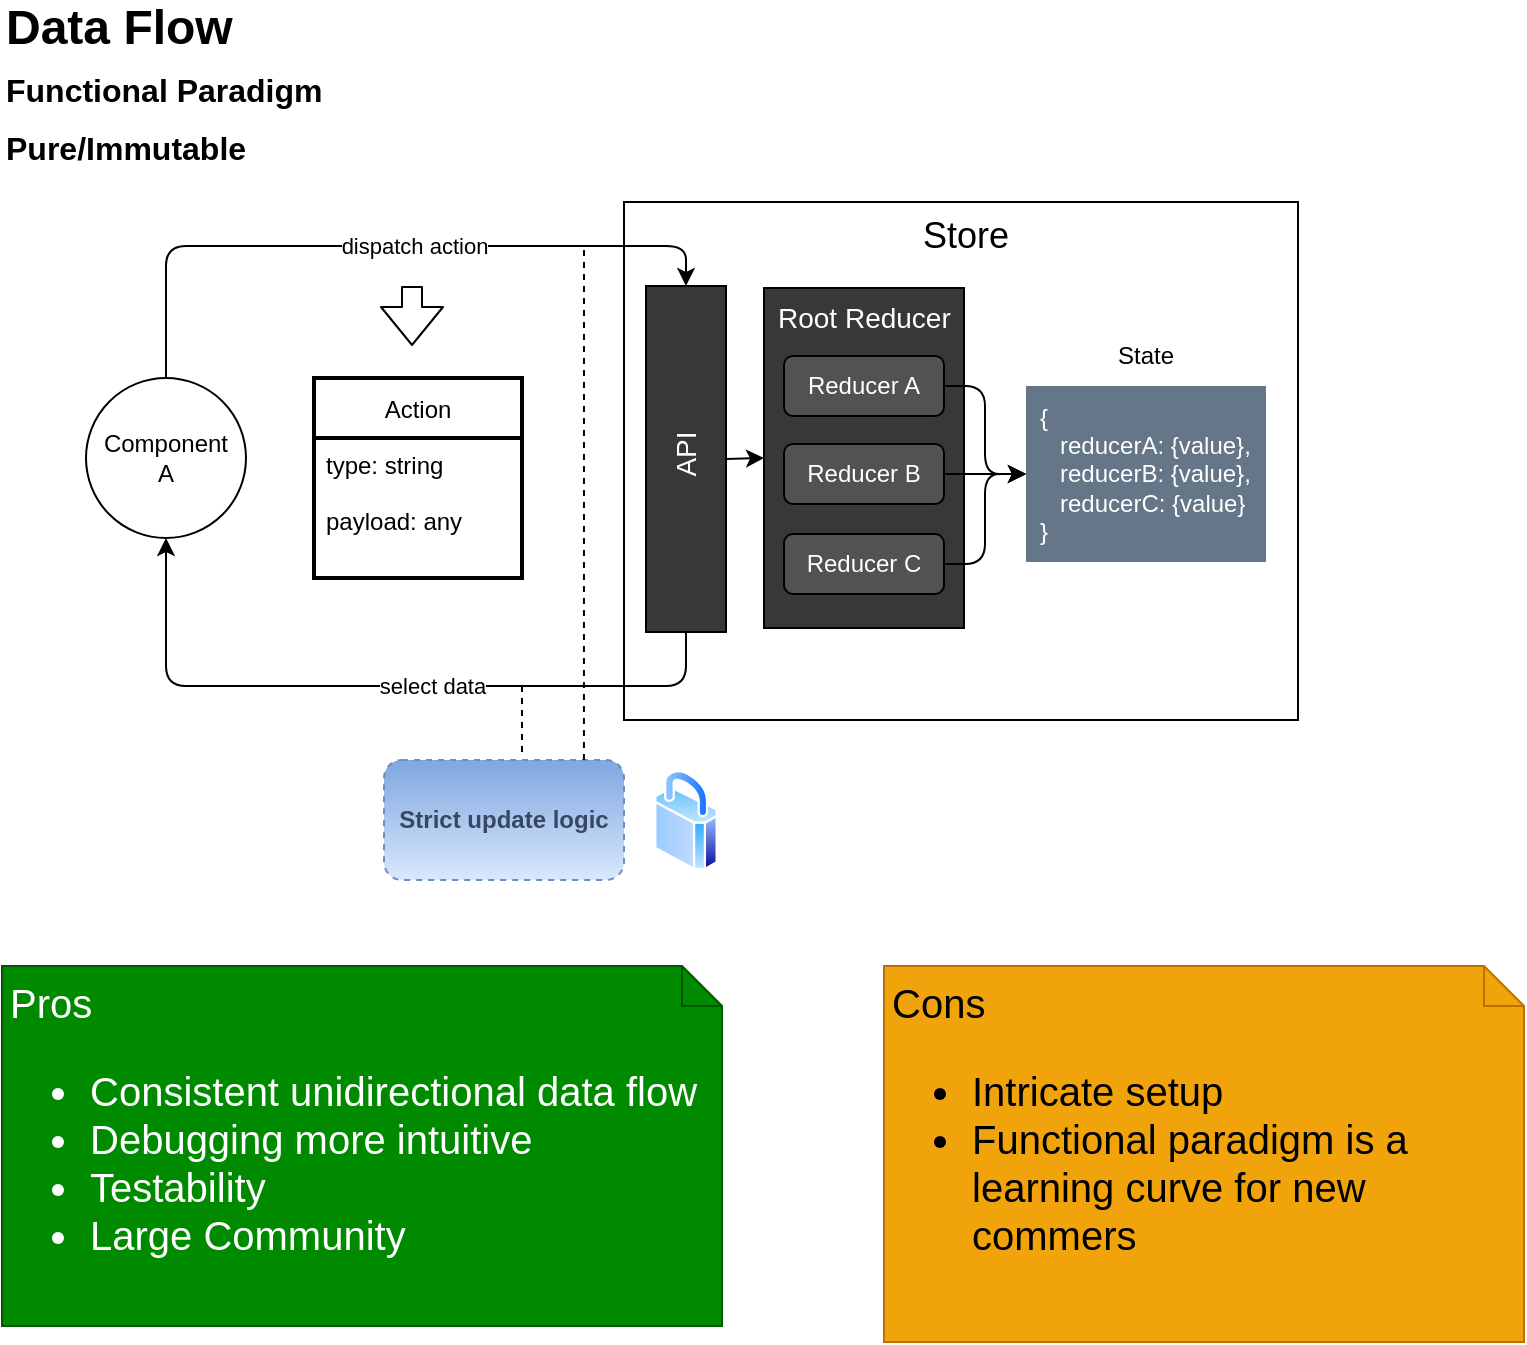 <mxfile>
    <diagram id="MLjUYV26vrEnh2dWWQJz" name="Data Flow">
        <mxGraphModel dx="990" dy="567" grid="1" gridSize="10" guides="1" tooltips="1" connect="1" arrows="1" fold="1" page="1" pageScale="1" pageWidth="850" pageHeight="1100" math="0" shadow="0">
            <root>
                <mxCell id="0"/>
                <mxCell id="1" parent="0"/>
                <mxCell id="JWEOCYFB79Jpy2MCzuBG-1" value="Component&lt;br&gt;A" style="ellipse;whiteSpace=wrap;html=1;aspect=fixed;" parent="1" vertex="1">
                    <mxGeometry x="81" y="226" width="80" height="80" as="geometry"/>
                </mxCell>
                <mxCell id="JWEOCYFB79Jpy2MCzuBG-6" value="Store" style="rounded=0;whiteSpace=wrap;html=1;verticalAlign=top;align=center;spacingLeft=5;fontSize=18;glass=0;shadow=0;sketch=0;" parent="1" vertex="1">
                    <mxGeometry x="350" y="138" width="337" height="259" as="geometry"/>
                </mxCell>
                <mxCell id="JWEOCYFB79Jpy2MCzuBG-9" value="Root Reducer" style="whiteSpace=wrap;html=1;rounded=0;shadow=0;glass=0;sketch=0;fontSize=14;fontColor=#FFFFFF;verticalAlign=top;align=left;spacingLeft=5;fillColor=#383838;" parent="1" vertex="1">
                    <mxGeometry x="420" y="181" width="100" height="170" as="geometry"/>
                </mxCell>
                <mxCell id="JWEOCYFB79Jpy2MCzuBG-17" style="edgeStyle=orthogonalEdgeStyle;html=1;exitX=1;exitY=0.5;exitDx=0;exitDy=0;entryX=0;entryY=0.5;entryDx=0;entryDy=0;fontSize=12;fontColor=#FFFFFF;" parent="1" source="JWEOCYFB79Jpy2MCzuBG-10" target="JWEOCYFB79Jpy2MCzuBG-21" edge="1">
                    <mxGeometry relative="1" as="geometry">
                        <mxPoint x="575" y="274" as="targetPoint"/>
                    </mxGeometry>
                </mxCell>
                <mxCell id="JWEOCYFB79Jpy2MCzuBG-10" value="Reducer A" style="rounded=1;whiteSpace=wrap;html=1;shadow=0;glass=0;sketch=0;fontSize=12;fontColor=#FFFFFF;fillColor=#525252;" parent="1" vertex="1">
                    <mxGeometry x="430" y="215" width="80" height="30" as="geometry"/>
                </mxCell>
                <mxCell id="JWEOCYFB79Jpy2MCzuBG-18" style="edgeStyle=orthogonalEdgeStyle;html=1;exitX=1;exitY=0.5;exitDx=0;exitDy=0;fontSize=12;fontColor=#FFFFFF;entryX=0;entryY=0.5;entryDx=0;entryDy=0;" parent="1" source="JWEOCYFB79Jpy2MCzuBG-11" target="JWEOCYFB79Jpy2MCzuBG-21" edge="1">
                    <mxGeometry relative="1" as="geometry">
                        <mxPoint x="575" y="274" as="targetPoint"/>
                    </mxGeometry>
                </mxCell>
                <mxCell id="JWEOCYFB79Jpy2MCzuBG-11" value="Reducer B" style="rounded=1;whiteSpace=wrap;html=1;shadow=0;glass=0;sketch=0;fontSize=12;fontColor=#FFFFFF;fillColor=#525252;" parent="1" vertex="1">
                    <mxGeometry x="430" y="259" width="80" height="30" as="geometry"/>
                </mxCell>
                <mxCell id="JWEOCYFB79Jpy2MCzuBG-20" style="edgeStyle=orthogonalEdgeStyle;html=1;exitX=1;exitY=0.5;exitDx=0;exitDy=0;entryX=0;entryY=0.5;entryDx=0;entryDy=0;fontSize=12;fontColor=#FFFFFF;" parent="1" source="JWEOCYFB79Jpy2MCzuBG-12" target="JWEOCYFB79Jpy2MCzuBG-21" edge="1">
                    <mxGeometry relative="1" as="geometry">
                        <mxPoint x="575" y="274" as="targetPoint"/>
                    </mxGeometry>
                </mxCell>
                <mxCell id="JWEOCYFB79Jpy2MCzuBG-12" value="Reducer C" style="rounded=1;whiteSpace=wrap;html=1;shadow=0;glass=0;sketch=0;fontSize=12;fontColor=#FFFFFF;fillColor=#525252;" parent="1" vertex="1">
                    <mxGeometry x="430" y="304" width="80" height="30" as="geometry"/>
                </mxCell>
                <mxCell id="JWEOCYFB79Jpy2MCzuBG-21" value="{&lt;br style=&quot;font-size: 12px;&quot;&gt;&lt;div style=&quot;font-size: 12px;&quot;&gt;&lt;span style=&quot;font-size: 12px;&quot;&gt;&amp;nbsp; &amp;nbsp;reducerA: {value},&lt;/span&gt;&lt;/div&gt;&lt;div style=&quot;font-size: 12px;&quot;&gt;&lt;span style=&quot;font-size: 12px;&quot;&gt;&amp;nbsp; &amp;nbsp;reducerB: {value},&lt;/span&gt;&lt;/div&gt;&lt;div style=&quot;font-size: 12px;&quot;&gt;&lt;span style=&quot;font-size: 12px;&quot;&gt;&amp;nbsp; &amp;nbsp;reducerC: {value}&lt;/span&gt;&lt;/div&gt;}" style="text;html=1;strokeColor=none;fillColor=#647687;align=left;verticalAlign=middle;whiteSpace=wrap;rounded=0;shadow=0;glass=0;sketch=0;fontSize=12;fontColor=#ffffff;spacingLeft=5;spacingTop=5;spacingBottom=5;spacingRight=5;" parent="1" vertex="1">
                    <mxGeometry x="551" y="230" width="120" height="88" as="geometry"/>
                </mxCell>
                <mxCell id="5" value="State" style="text;html=1;strokeColor=none;fillColor=none;align=center;verticalAlign=middle;whiteSpace=wrap;rounded=0;fontStyle=0" parent="1" vertex="1">
                    <mxGeometry x="553" y="200" width="116" height="30" as="geometry"/>
                </mxCell>
                <mxCell id="8" style="edgeStyle=none;html=1;exitX=1;exitY=0.5;exitDx=0;exitDy=0;entryX=0;entryY=0.5;entryDx=0;entryDy=0;" parent="1" source="7" target="JWEOCYFB79Jpy2MCzuBG-9" edge="1">
                    <mxGeometry relative="1" as="geometry"/>
                </mxCell>
                <mxCell id="11" value="select data" style="edgeStyle=elbowEdgeStyle;html=1;exitX=0.5;exitY=1;exitDx=0;exitDy=0;entryX=0.5;entryY=1;entryDx=0;entryDy=0;" parent="1" source="7" target="JWEOCYFB79Jpy2MCzuBG-1" edge="1">
                    <mxGeometry x="-0.146" relative="1" as="geometry">
                        <Array as="points">
                            <mxPoint x="224" y="380"/>
                            <mxPoint x="234" y="390"/>
                            <mxPoint x="234" y="410"/>
                        </Array>
                        <mxPoint as="offset"/>
                    </mxGeometry>
                </mxCell>
                <mxCell id="7" value="API" style="whiteSpace=wrap;html=1;rounded=0;shadow=0;glass=0;sketch=0;fontSize=14;fontColor=#FFFFFF;fillColor=#383838;verticalAlign=middle;align=center;spacingLeft=5;horizontal=0;" parent="1" vertex="1">
                    <mxGeometry x="361" y="180" width="40" height="173" as="geometry"/>
                </mxCell>
                <mxCell id="10" value="dispatch action" style="edgeStyle=elbowEdgeStyle;html=1;exitX=0.5;exitY=0;exitDx=0;exitDy=0;entryX=0.5;entryY=0;entryDx=0;entryDy=0;" parent="1" source="JWEOCYFB79Jpy2MCzuBG-1" target="7" edge="1">
                    <mxGeometry x="0.098" relative="1" as="geometry">
                        <Array as="points">
                            <mxPoint x="204" y="160"/>
                            <mxPoint x="121" y="180"/>
                        </Array>
                        <mxPoint as="offset"/>
                    </mxGeometry>
                </mxCell>
                <mxCell id="20" value="Data Flow&lt;br style=&quot;font-size: medium&quot;&gt;&lt;span style=&quot;font-size: medium&quot;&gt;Functional Paradigm&lt;/span&gt;&lt;font size=&quot;3&quot;&gt;&lt;br&gt;Pure/Immutable&lt;br&gt;&lt;/font&gt;" style="text;html=1;strokeColor=none;fillColor=none;align=left;verticalAlign=middle;whiteSpace=wrap;rounded=0;fontSize=24;fontStyle=1" parent="1" vertex="1">
                    <mxGeometry x="39" y="40" width="171" height="80" as="geometry"/>
                </mxCell>
                <mxCell id="AjdaNr7Ja0CUMnRSuS_g-20" value="Action" style="swimlane;childLayout=stackLayout;horizontal=1;startSize=30;horizontalStack=0;rounded=0;fontSize=12;fontStyle=0;strokeWidth=2;resizeParent=0;resizeLast=1;shadow=0;dashed=0;align=center;fillColor=none;" parent="1" vertex="1">
                    <mxGeometry x="195" y="226" width="104" height="100" as="geometry"/>
                </mxCell>
                <mxCell id="AjdaNr7Ja0CUMnRSuS_g-21" value="type: string&#10;&#10;payload: any" style="align=left;spacingLeft=4;fontSize=12;verticalAlign=top;resizable=0;rotatable=0;part=1;fillColor=none;" parent="AjdaNr7Ja0CUMnRSuS_g-20" vertex="1">
                    <mxGeometry y="30" width="104" height="70" as="geometry"/>
                </mxCell>
                <mxCell id="AjdaNr7Ja0CUMnRSuS_g-23" value="" style="shape=flexArrow;endArrow=classic;html=1;fontSize=16;" parent="1" edge="1">
                    <mxGeometry width="50" height="50" relative="1" as="geometry">
                        <mxPoint x="244" y="180" as="sourcePoint"/>
                        <mxPoint x="244" y="210" as="targetPoint"/>
                    </mxGeometry>
                </mxCell>
                <mxCell id="21" value="Strict update logic" style="rounded=1;whiteSpace=wrap;html=1;dashed=1;fillColor=#dae8fc;gradientColor=#7ea6e0;strokeColor=#6c8ebf;gradientDirection=north;fontStyle=1;fontColor=#374861;" parent="1" vertex="1">
                    <mxGeometry x="230" y="417" width="120" height="60" as="geometry"/>
                </mxCell>
                <mxCell id="23" value="" style="endArrow=none;dashed=1;html=1;exitX=0.833;exitY=0;exitDx=0;exitDy=0;exitPerimeter=0;" parent="1" source="21" edge="1">
                    <mxGeometry width="50" height="50" relative="1" as="geometry">
                        <mxPoint x="330" y="230" as="sourcePoint"/>
                        <mxPoint x="330" y="160" as="targetPoint"/>
                    </mxGeometry>
                </mxCell>
                <mxCell id="24" value="" style="endArrow=none;dashed=1;html=1;" parent="1" edge="1">
                    <mxGeometry width="50" height="50" relative="1" as="geometry">
                        <mxPoint x="299" y="413" as="sourcePoint"/>
                        <mxPoint x="299" y="377" as="targetPoint"/>
                    </mxGeometry>
                </mxCell>
                <mxCell id="25" value="" style="aspect=fixed;perimeter=ellipsePerimeter;html=1;align=center;shadow=0;dashed=0;spacingTop=3;image;image=img/lib/active_directory/secure.svg;gradientDirection=north;" parent="1" vertex="1">
                    <mxGeometry x="365" y="422" width="32" height="50" as="geometry"/>
                </mxCell>
                <mxCell id="27" value="Pros&lt;br&gt;&lt;ul&gt;&lt;li&gt;Consistent unidirectional data flow&lt;/li&gt;&lt;li&gt;Debugging more intuitive&lt;/li&gt;&lt;li&gt;Testability&lt;/li&gt;&lt;li&gt;Large Community&lt;/li&gt;&lt;/ul&gt;" style="shape=note;size=20;whiteSpace=wrap;html=1;verticalAlign=top;align=left;spacingLeft=2;fontSize=20;fillColor=#008a00;fontColor=#ffffff;strokeColor=#005700;" vertex="1" parent="1">
                    <mxGeometry x="39" y="520" width="360" height="180" as="geometry"/>
                </mxCell>
                <mxCell id="28" value="Cons&lt;br&gt;&lt;ul&gt;&lt;li&gt;Intricate setup&lt;/li&gt;&lt;li&gt;Functional paradigm is a learning curve for new commers&lt;/li&gt;&lt;/ul&gt;" style="shape=note;size=20;whiteSpace=wrap;html=1;verticalAlign=top;align=left;spacingLeft=2;fontSize=20;fillColor=#f0a30a;fontColor=#000000;strokeColor=#BD7000;" vertex="1" parent="1">
                    <mxGeometry x="480" y="520" width="320" height="188" as="geometry"/>
                </mxCell>
            </root>
        </mxGraphModel>
    </diagram>
    <diagram id="x-lvUOU5s1rNJswKhS6H" name="Synchronous Updates">
        <mxGraphModel dx="990" dy="567" grid="1" gridSize="10" guides="1" tooltips="1" connect="1" arrows="1" fold="1" page="1" pageScale="1" pageWidth="850" pageHeight="1100" math="0" shadow="0">
            <root>
                <mxCell id="MlLDDvsTjBVvQTkLFHCW-0"/>
                <mxCell id="MlLDDvsTjBVvQTkLFHCW-1" parent="MlLDDvsTjBVvQTkLFHCW-0"/>
                <mxCell id="I2KWL4hLY48faDsqfJtE-35" style="edgeStyle=none;html=1;exitX=1;exitY=0.5;exitDx=0;exitDy=0;entryX=0;entryY=0.5;entryDx=0;entryDy=0;fontSize=16;" parent="MlLDDvsTjBVvQTkLFHCW-1" source="MlLDDvsTjBVvQTkLFHCW-2" target="6YGQDI7OUIBMvWeb-7yj-0" edge="1">
                    <mxGeometry relative="1" as="geometry"/>
                </mxCell>
                <mxCell id="MlLDDvsTjBVvQTkLFHCW-2" value="Action" style="swimlane;childLayout=stackLayout;horizontal=1;startSize=30;horizontalStack=0;rounded=0;fontSize=14;fontStyle=0;strokeWidth=2;resizeParent=0;resizeLast=1;shadow=0;dashed=0;align=center;fillColor=none;" parent="MlLDDvsTjBVvQTkLFHCW-1" vertex="1">
                    <mxGeometry x="169" y="130" width="104" height="100" as="geometry"/>
                </mxCell>
                <mxCell id="MlLDDvsTjBVvQTkLFHCW-3" value="type: string&#10;&#10;payload: any" style="align=left;strokeColor=none;fillColor=none;spacingLeft=4;fontSize=14;verticalAlign=top;resizable=0;rotatable=0;part=1;" parent="MlLDDvsTjBVvQTkLFHCW-2" vertex="1">
                    <mxGeometry y="30" width="104" height="70" as="geometry"/>
                </mxCell>
                <mxCell id="I2KWL4hLY48faDsqfJtE-36" style="edgeStyle=none;html=1;exitX=1;exitY=0.5;exitDx=0;exitDy=0;entryX=0;entryY=0.25;entryDx=0;entryDy=0;fontSize=16;" parent="MlLDDvsTjBVvQTkLFHCW-1" source="6YGQDI7OUIBMvWeb-7yj-0" target="I2KWL4hLY48faDsqfJtE-0" edge="1">
                    <mxGeometry relative="1" as="geometry"/>
                </mxCell>
                <mxCell id="6YGQDI7OUIBMvWeb-7yj-0" value="Root Reducer" style="whiteSpace=wrap;html=1;rounded=0;shadow=0;glass=0;sketch=0;fontSize=14;fontColor=#FFFFFF;verticalAlign=top;align=left;spacingLeft=5;fillColor=#383838;" parent="MlLDDvsTjBVvQTkLFHCW-1" vertex="1">
                    <mxGeometry x="376" y="94" width="100" height="170" as="geometry"/>
                </mxCell>
                <mxCell id="6YGQDI7OUIBMvWeb-7yj-1" value="Reducer A" style="rounded=1;whiteSpace=wrap;html=1;shadow=0;glass=0;sketch=0;fontSize=12;fontColor=#FFFFFF;fillColor=#525252;" parent="MlLDDvsTjBVvQTkLFHCW-1" vertex="1">
                    <mxGeometry x="386" y="128" width="80" height="30" as="geometry"/>
                </mxCell>
                <mxCell id="6YGQDI7OUIBMvWeb-7yj-2" value="Reducer B" style="rounded=1;whiteSpace=wrap;html=1;shadow=0;glass=0;sketch=0;fontSize=12;fontColor=#FFFFFF;fillColor=#525252;" parent="MlLDDvsTjBVvQTkLFHCW-1" vertex="1">
                    <mxGeometry x="386" y="172" width="80" height="30" as="geometry"/>
                </mxCell>
                <mxCell id="6YGQDI7OUIBMvWeb-7yj-3" value="Reducer C" style="rounded=1;whiteSpace=wrap;html=1;shadow=0;glass=0;sketch=0;fontSize=12;fontColor=#FFFFFF;fillColor=#525252;" parent="MlLDDvsTjBVvQTkLFHCW-1" vertex="1">
                    <mxGeometry x="386" y="217" width="80" height="30" as="geometry"/>
                </mxCell>
                <mxCell id="I2KWL4hLY48faDsqfJtE-0" value="State" style="shape=parallelogram;html=1;strokeWidth=2;perimeter=parallelogramPerimeter;whiteSpace=wrap;rounded=1;arcSize=12;size=0.23;fontSize=14;fillColor=#647687;fontColor=#ffffff;strokeColor=#314354;" parent="MlLDDvsTjBVvQTkLFHCW-1" vertex="1">
                    <mxGeometry x="576" y="159" width="100" height="60" as="geometry"/>
                </mxCell>
                <mxCell id="I2KWL4hLY48faDsqfJtE-5" value="Synchronous Updates" style="text;html=1;strokeColor=none;fillColor=none;align=left;verticalAlign=middle;whiteSpace=wrap;rounded=0;fontSize=24;" parent="MlLDDvsTjBVvQTkLFHCW-1" vertex="1">
                    <mxGeometry x="40" y="40" width="263" height="30" as="geometry"/>
                </mxCell>
                <mxCell id="I2KWL4hLY48faDsqfJtE-7" value="dispatch" style="verticalLabelPosition=bottom;verticalAlign=top;html=1;strokeWidth=2;shape=mxgraph.arrows2.arrow;dy=0.6;dx=40;notch=0;rounded=0;fontSize=14;fillColor=default;align=left;" parent="MlLDDvsTjBVvQTkLFHCW-1" vertex="1">
                    <mxGeometry x="80" y="159" width="76" height="35" as="geometry"/>
                </mxCell>
            </root>
        </mxGraphModel>
    </diagram>
    <diagram id="JnM3pBVvpWscwVko5l0y" name="Asynchronous Updates">
        <mxGraphModel dx="990" dy="567" grid="1" gridSize="10" guides="1" tooltips="1" connect="1" arrows="1" fold="1" page="1" pageScale="1" pageWidth="850" pageHeight="1100" math="0" shadow="0">
            <root>
                <mxCell id="kfqLn0t6qrMAPuMdzSEp-0"/>
                <mxCell id="kfqLn0t6qrMAPuMdzSEp-1" parent="kfqLn0t6qrMAPuMdzSEp-0"/>
                <mxCell id="07jgOTVDFUsAMbSASjPN-0" style="edgeStyle=none;html=1;exitX=1;exitY=0.5;exitDx=0;exitDy=0;entryX=0;entryY=0.5;entryDx=0;entryDy=0;fontSize=16;" parent="kfqLn0t6qrMAPuMdzSEp-1" source="07jgOTVDFUsAMbSASjPN-1" target="07jgOTVDFUsAMbSASjPN-8" edge="1">
                    <mxGeometry relative="1" as="geometry"/>
                </mxCell>
                <mxCell id="07jgOTVDFUsAMbSASjPN-1" value="Thunk" style="rounded=1;whiteSpace=wrap;html=1;absoluteArcSize=1;arcSize=14;strokeWidth=2;fontSize=14;fillColor=default;verticalAlign=top;" parent="kfqLn0t6qrMAPuMdzSEp-1" vertex="1">
                    <mxGeometry x="160" y="120" width="312" height="180" as="geometry"/>
                </mxCell>
                <mxCell id="07jgOTVDFUsAMbSASjPN-2" value="dispatch" style="verticalLabelPosition=bottom;verticalAlign=top;html=1;strokeWidth=2;shape=mxgraph.arrows2.arrow;dy=0.6;dx=40;notch=0;rounded=0;fontSize=14;fillColor=default;align=left;" parent="kfqLn0t6qrMAPuMdzSEp-1" vertex="1">
                    <mxGeometry x="60" y="200" width="76" height="35" as="geometry"/>
                </mxCell>
                <mxCell id="07jgOTVDFUsAMbSASjPN-3" value="Asynchronous Updates" style="text;html=1;strokeColor=none;fillColor=none;align=left;verticalAlign=middle;whiteSpace=wrap;rounded=0;fontSize=24;" parent="kfqLn0t6qrMAPuMdzSEp-1" vertex="1">
                    <mxGeometry x="40" y="40" width="290" height="30" as="geometry"/>
                </mxCell>
                <mxCell id="07jgOTVDFUsAMbSASjPN-4" value="API" style="shape=cloud;whiteSpace=wrap;html=1;rounded=0;fontSize=16;fillColor=default;" parent="kfqLn0t6qrMAPuMdzSEp-1" vertex="1">
                    <mxGeometry x="173" y="175" width="70" height="70" as="geometry"/>
                </mxCell>
                <mxCell id="07jgOTVDFUsAMbSASjPN-5" value="Action" style="swimlane;childLayout=stackLayout;horizontal=1;startSize=30;horizontalStack=0;rounded=0;fontSize=14;fontStyle=0;strokeWidth=2;resizeParent=0;resizeLast=1;shadow=0;dashed=0;align=center;" parent="kfqLn0t6qrMAPuMdzSEp-1" vertex="1">
                    <mxGeometry x="346" y="175" width="104" height="100" as="geometry"/>
                </mxCell>
                <mxCell id="07jgOTVDFUsAMbSASjPN-6" value="type: string&#10;&#10;payload: any" style="align=left;strokeColor=none;fillColor=default;spacingLeft=4;fontSize=14;verticalAlign=top;resizable=0;rotatable=0;part=1;" parent="07jgOTVDFUsAMbSASjPN-5" vertex="1">
                    <mxGeometry y="30" width="104" height="70" as="geometry"/>
                </mxCell>
                <mxCell id="07jgOTVDFUsAMbSASjPN-7" style="edgeStyle=none;html=1;exitX=1;exitY=0.5;exitDx=0;exitDy=0;entryX=0;entryY=0.25;entryDx=0;entryDy=0;fontSize=16;" parent="kfqLn0t6qrMAPuMdzSEp-1" source="07jgOTVDFUsAMbSASjPN-8" target="07jgOTVDFUsAMbSASjPN-12" edge="1">
                    <mxGeometry relative="1" as="geometry"/>
                </mxCell>
                <mxCell id="07jgOTVDFUsAMbSASjPN-8" value="Root Reducer" style="whiteSpace=wrap;html=1;rounded=0;shadow=0;glass=0;sketch=0;fontSize=14;fontColor=#FFFFFF;verticalAlign=top;align=left;spacingLeft=5;fillColor=#383838;" parent="kfqLn0t6qrMAPuMdzSEp-1" vertex="1">
                    <mxGeometry x="515" y="125" width="100" height="170" as="geometry"/>
                </mxCell>
                <mxCell id="07jgOTVDFUsAMbSASjPN-9" value="Reducer A" style="rounded=1;whiteSpace=wrap;html=1;shadow=0;glass=0;sketch=0;fontSize=12;fontColor=#FFFFFF;fillColor=#525252;" parent="kfqLn0t6qrMAPuMdzSEp-1" vertex="1">
                    <mxGeometry x="525" y="159" width="80" height="30" as="geometry"/>
                </mxCell>
                <mxCell id="07jgOTVDFUsAMbSASjPN-10" value="Reducer B" style="rounded=1;whiteSpace=wrap;html=1;shadow=0;glass=0;sketch=0;fontSize=12;fontColor=#FFFFFF;fillColor=#525252;" parent="kfqLn0t6qrMAPuMdzSEp-1" vertex="1">
                    <mxGeometry x="525" y="203" width="80" height="30" as="geometry"/>
                </mxCell>
                <mxCell id="07jgOTVDFUsAMbSASjPN-11" value="Reducer C" style="rounded=1;whiteSpace=wrap;html=1;shadow=0;glass=0;sketch=0;fontSize=12;fontColor=#FFFFFF;fillColor=#525252;" parent="kfqLn0t6qrMAPuMdzSEp-1" vertex="1">
                    <mxGeometry x="525" y="248" width="80" height="30" as="geometry"/>
                </mxCell>
                <mxCell id="07jgOTVDFUsAMbSASjPN-12" value="State" style="shape=parallelogram;html=1;strokeWidth=2;perimeter=parallelogramPerimeter;whiteSpace=wrap;rounded=1;arcSize=12;size=0.23;fontSize=14;fillColor=#647687;fontColor=#ffffff;strokeColor=#314354;" parent="kfqLn0t6qrMAPuMdzSEp-1" vertex="1">
                    <mxGeometry x="662" y="189" width="100" height="60" as="geometry"/>
                </mxCell>
                <mxCell id="WpB6w1bd1Z4hGBsiqMbM-0" value="" style="shape=cross;whiteSpace=wrap;html=1;fillColor=#F5F5F5;gradientColor=none;strokeColor=#666666;" parent="kfqLn0t6qrMAPuMdzSEp-1" vertex="1">
                    <mxGeometry x="260" y="185" width="50" height="50" as="geometry"/>
                </mxCell>
            </root>
        </mxGraphModel>
    </diagram>
</mxfile>